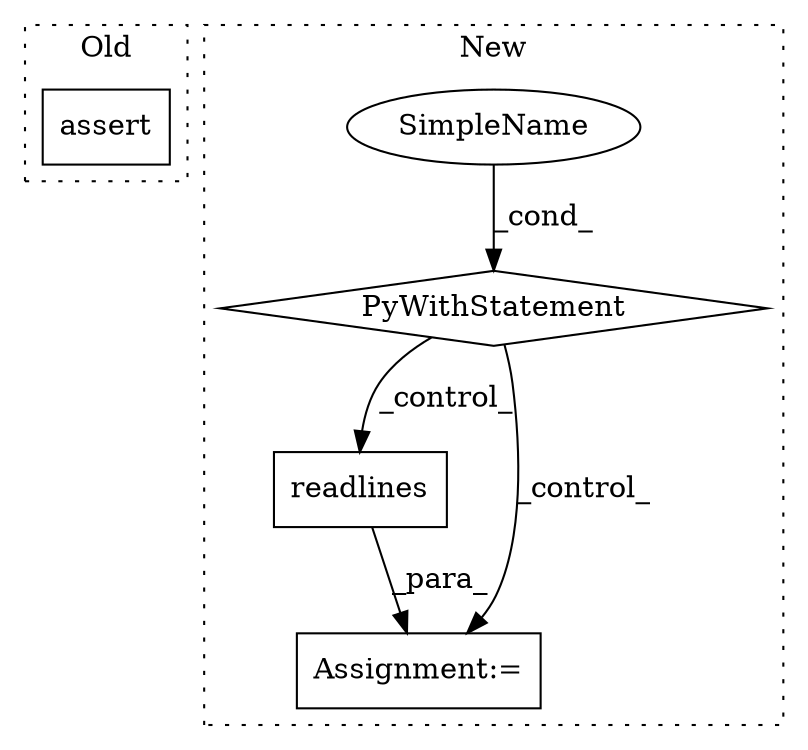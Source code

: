 digraph G {
subgraph cluster0 {
1 [label="assert" a="32" s="5258,5297" l="12,1" shape="box"];
label = "Old";
style="dotted";
}
subgraph cluster1 {
2 [label="readlines" a="32" s="5400" l="11" shape="box"];
3 [label="SimpleName" a="42" s="" l="" shape="ellipse"];
4 [label="Assignment:=" a="7" s="6167" l="32" shape="box"];
5 [label="PyWithStatement" a="104" s="5314,5360" l="10,2" shape="diamond"];
label = "New";
style="dotted";
}
2 -> 4 [label="_para_"];
3 -> 5 [label="_cond_"];
5 -> 4 [label="_control_"];
5 -> 2 [label="_control_"];
}